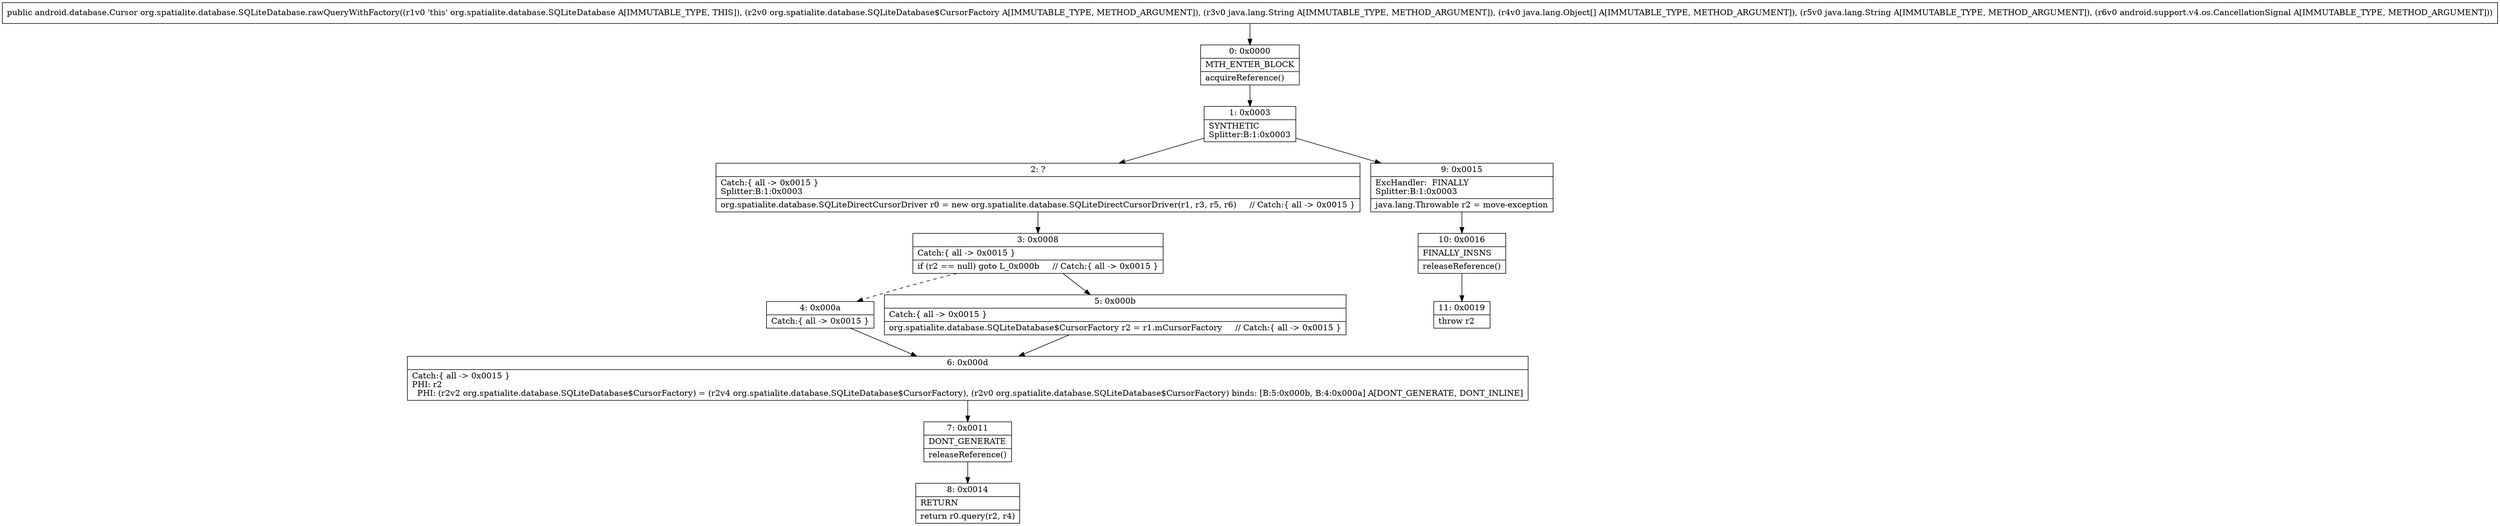 digraph "CFG fororg.spatialite.database.SQLiteDatabase.rawQueryWithFactory(Lorg\/spatialite\/database\/SQLiteDatabase$CursorFactory;Ljava\/lang\/String;[Ljava\/lang\/Object;Ljava\/lang\/String;Landroid\/support\/v4\/os\/CancellationSignal;)Landroid\/database\/Cursor;" {
Node_0 [shape=record,label="{0\:\ 0x0000|MTH_ENTER_BLOCK\l|acquireReference()\l}"];
Node_1 [shape=record,label="{1\:\ 0x0003|SYNTHETIC\lSplitter:B:1:0x0003\l}"];
Node_2 [shape=record,label="{2\:\ ?|Catch:\{ all \-\> 0x0015 \}\lSplitter:B:1:0x0003\l|org.spatialite.database.SQLiteDirectCursorDriver r0 = new org.spatialite.database.SQLiteDirectCursorDriver(r1, r3, r5, r6)     \/\/ Catch:\{ all \-\> 0x0015 \}\l}"];
Node_3 [shape=record,label="{3\:\ 0x0008|Catch:\{ all \-\> 0x0015 \}\l|if (r2 == null) goto L_0x000b     \/\/ Catch:\{ all \-\> 0x0015 \}\l}"];
Node_4 [shape=record,label="{4\:\ 0x000a|Catch:\{ all \-\> 0x0015 \}\l}"];
Node_5 [shape=record,label="{5\:\ 0x000b|Catch:\{ all \-\> 0x0015 \}\l|org.spatialite.database.SQLiteDatabase$CursorFactory r2 = r1.mCursorFactory     \/\/ Catch:\{ all \-\> 0x0015 \}\l}"];
Node_6 [shape=record,label="{6\:\ 0x000d|Catch:\{ all \-\> 0x0015 \}\lPHI: r2 \l  PHI: (r2v2 org.spatialite.database.SQLiteDatabase$CursorFactory) = (r2v4 org.spatialite.database.SQLiteDatabase$CursorFactory), (r2v0 org.spatialite.database.SQLiteDatabase$CursorFactory) binds: [B:5:0x000b, B:4:0x000a] A[DONT_GENERATE, DONT_INLINE]\l}"];
Node_7 [shape=record,label="{7\:\ 0x0011|DONT_GENERATE\l|releaseReference()\l}"];
Node_8 [shape=record,label="{8\:\ 0x0014|RETURN\l|return r0.query(r2, r4)\l}"];
Node_9 [shape=record,label="{9\:\ 0x0015|ExcHandler:  FINALLY\lSplitter:B:1:0x0003\l|java.lang.Throwable r2 = move\-exception\l}"];
Node_10 [shape=record,label="{10\:\ 0x0016|FINALLY_INSNS\l|releaseReference()\l}"];
Node_11 [shape=record,label="{11\:\ 0x0019|throw r2\l}"];
MethodNode[shape=record,label="{public android.database.Cursor org.spatialite.database.SQLiteDatabase.rawQueryWithFactory((r1v0 'this' org.spatialite.database.SQLiteDatabase A[IMMUTABLE_TYPE, THIS]), (r2v0 org.spatialite.database.SQLiteDatabase$CursorFactory A[IMMUTABLE_TYPE, METHOD_ARGUMENT]), (r3v0 java.lang.String A[IMMUTABLE_TYPE, METHOD_ARGUMENT]), (r4v0 java.lang.Object[] A[IMMUTABLE_TYPE, METHOD_ARGUMENT]), (r5v0 java.lang.String A[IMMUTABLE_TYPE, METHOD_ARGUMENT]), (r6v0 android.support.v4.os.CancellationSignal A[IMMUTABLE_TYPE, METHOD_ARGUMENT])) }"];
MethodNode -> Node_0;
Node_0 -> Node_1;
Node_1 -> Node_2;
Node_1 -> Node_9;
Node_2 -> Node_3;
Node_3 -> Node_4[style=dashed];
Node_3 -> Node_5;
Node_4 -> Node_6;
Node_5 -> Node_6;
Node_6 -> Node_7;
Node_7 -> Node_8;
Node_9 -> Node_10;
Node_10 -> Node_11;
}

